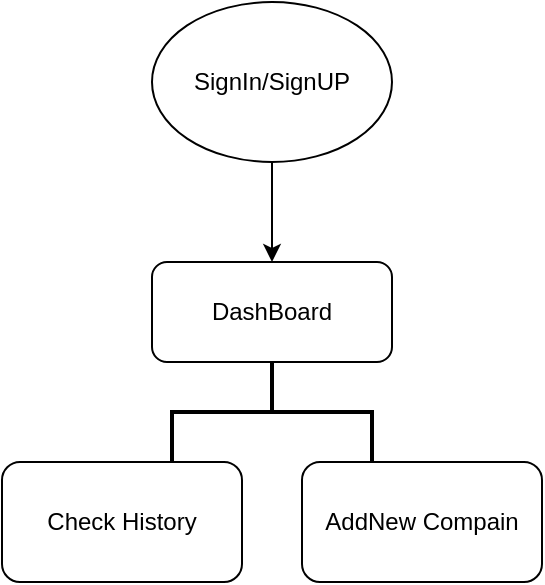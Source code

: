 <mxfile version="25.0.3">
  <diagram name="Page-1" id="yAvOY6v_R_DVjkY3Rf0n">
    <mxGraphModel dx="880" dy="1572" grid="1" gridSize="10" guides="1" tooltips="1" connect="1" arrows="1" fold="1" page="1" pageScale="1" pageWidth="850" pageHeight="1100" math="0" shadow="0">
      <root>
        <mxCell id="0" />
        <mxCell id="1" parent="0" />
        <mxCell id="ksr5oNeSZPBKfkLmr4XX-3" value="" style="edgeStyle=orthogonalEdgeStyle;rounded=0;orthogonalLoop=1;jettySize=auto;html=1;" edge="1" parent="1" source="ksr5oNeSZPBKfkLmr4XX-1" target="ksr5oNeSZPBKfkLmr4XX-2">
          <mxGeometry relative="1" as="geometry" />
        </mxCell>
        <mxCell id="ksr5oNeSZPBKfkLmr4XX-1" value="SignIn/SignUP" style="ellipse;whiteSpace=wrap;html=1;" vertex="1" parent="1">
          <mxGeometry x="365" y="-1060" width="120" height="80" as="geometry" />
        </mxCell>
        <mxCell id="ksr5oNeSZPBKfkLmr4XX-2" value="DashBoard" style="rounded=1;whiteSpace=wrap;html=1;" vertex="1" parent="1">
          <mxGeometry x="365" y="-930" width="120" height="50" as="geometry" />
        </mxCell>
        <mxCell id="ksr5oNeSZPBKfkLmr4XX-10" value="AddNew Compain" style="whiteSpace=wrap;html=1;rounded=1;" vertex="1" parent="1">
          <mxGeometry x="440" y="-830" width="120" height="60" as="geometry" />
        </mxCell>
        <mxCell id="ksr5oNeSZPBKfkLmr4XX-14" value="Check History" style="rounded=1;whiteSpace=wrap;html=1;" vertex="1" parent="1">
          <mxGeometry x="290" y="-830" width="120" height="60" as="geometry" />
        </mxCell>
        <mxCell id="ksr5oNeSZPBKfkLmr4XX-23" value="" style="strokeWidth=2;html=1;shape=mxgraph.flowchart.annotation_2;align=left;labelPosition=right;pointerEvents=1;direction=south;" vertex="1" parent="1">
          <mxGeometry x="375" y="-880" width="100" height="50" as="geometry" />
        </mxCell>
      </root>
    </mxGraphModel>
  </diagram>
</mxfile>
